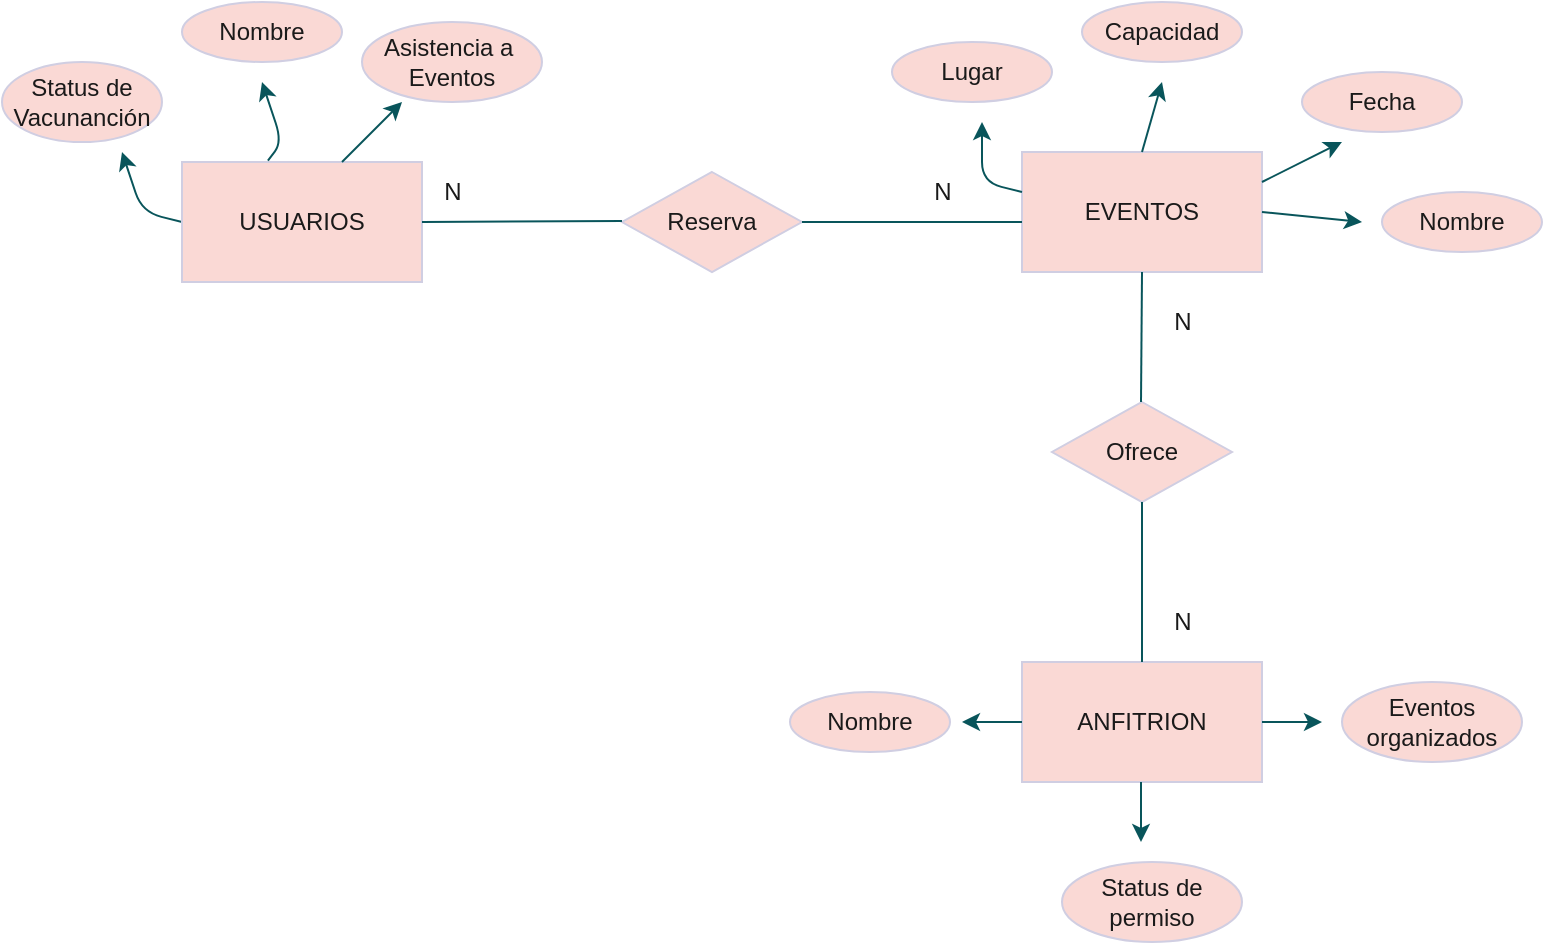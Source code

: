 <mxfile version="14.9.6" type="github"><diagram id="a-X4B3Ge8Mj13NPdFoe5" name="Page-1"><mxGraphModel dx="801" dy="468" grid="1" gridSize="10" guides="1" tooltips="1" connect="1" arrows="1" fold="1" page="1" pageScale="1" pageWidth="827" pageHeight="1169" math="0" shadow="0"><root><mxCell id="0"/><mxCell id="1" parent="0"/><mxCell id="44FixaVCLmeFZD95B5yS-1" value="EVENTOS" style="rounded=0;whiteSpace=wrap;html=1;fillColor=#FAD9D5;strokeColor=#D0CEE2;fontColor=#1A1A1A;" vertex="1" parent="1"><mxGeometry x="530" y="105" width="120" height="60" as="geometry"/></mxCell><mxCell id="44FixaVCLmeFZD95B5yS-3" value="ANFITRION" style="rounded=0;whiteSpace=wrap;html=1;fillColor=#FAD9D5;strokeColor=#D0CEE2;fontColor=#1A1A1A;" vertex="1" parent="1"><mxGeometry x="530" y="360" width="120" height="60" as="geometry"/></mxCell><mxCell id="44FixaVCLmeFZD95B5yS-6" value="Nombre&lt;br&gt;" style="ellipse;whiteSpace=wrap;html=1;fillColor=#FAD9D5;strokeColor=#D0CEE2;fontColor=#1A1A1A;" vertex="1" parent="1"><mxGeometry x="710" y="125" width="80" height="30" as="geometry"/></mxCell><mxCell id="44FixaVCLmeFZD95B5yS-7" value="Fecha" style="ellipse;whiteSpace=wrap;html=1;fillColor=#FAD9D5;strokeColor=#D0CEE2;fontColor=#1A1A1A;" vertex="1" parent="1"><mxGeometry x="670" y="65" width="80" height="30" as="geometry"/></mxCell><mxCell id="44FixaVCLmeFZD95B5yS-8" value="Capacidad" style="ellipse;whiteSpace=wrap;html=1;fillColor=#FAD9D5;strokeColor=#D0CEE2;fontColor=#1A1A1A;" vertex="1" parent="1"><mxGeometry x="560" y="30" width="80" height="30" as="geometry"/></mxCell><mxCell id="44FixaVCLmeFZD95B5yS-9" value="" style="endArrow=classic;html=1;exitX=0;exitY=0.5;exitDx=0;exitDy=0;strokeColor=#09555B;fontColor=#1A1A1A;" edge="1" parent="1" source="44FixaVCLmeFZD95B5yS-2"><mxGeometry width="50" height="50" relative="1" as="geometry"><mxPoint x="100" y="145" as="sourcePoint"/><mxPoint x="80" y="105" as="targetPoint"/><Array as="points"><mxPoint x="90" y="135"/></Array></mxGeometry></mxCell><mxCell id="44FixaVCLmeFZD95B5yS-12" value="Reserva" style="rhombus;whiteSpace=wrap;html=1;fillColor=#FAD9D5;strokeColor=#D0CEE2;fontColor=#1A1A1A;" vertex="1" parent="1"><mxGeometry x="330" y="115" width="90" height="50" as="geometry"/></mxCell><mxCell id="44FixaVCLmeFZD95B5yS-13" value="Ofrece" style="rhombus;whiteSpace=wrap;html=1;fillColor=#FAD9D5;strokeColor=#D0CEE2;fontColor=#1A1A1A;" vertex="1" parent="1"><mxGeometry x="545" y="230" width="90" height="50" as="geometry"/></mxCell><mxCell id="44FixaVCLmeFZD95B5yS-14" value="" style="endArrow=classic;html=1;exitX=0.5;exitY=0;exitDx=0;exitDy=0;strokeColor=#09555B;fontColor=#1A1A1A;" edge="1" parent="1" source="44FixaVCLmeFZD95B5yS-1"><mxGeometry width="50" height="50" relative="1" as="geometry"><mxPoint x="590" y="100" as="sourcePoint"/><mxPoint x="600" y="70" as="targetPoint"/></mxGeometry></mxCell><mxCell id="44FixaVCLmeFZD95B5yS-15" value="Nombre&lt;br&gt;" style="ellipse;whiteSpace=wrap;html=1;fillColor=#FAD9D5;strokeColor=#D0CEE2;fontColor=#1A1A1A;" vertex="1" parent="1"><mxGeometry x="110" y="30" width="80" height="30" as="geometry"/></mxCell><mxCell id="44FixaVCLmeFZD95B5yS-16" value="Status de Vacunanción" style="ellipse;whiteSpace=wrap;html=1;fillColor=#FAD9D5;strokeColor=#D0CEE2;fontColor=#1A1A1A;" vertex="1" parent="1"><mxGeometry x="20" y="60" width="80" height="40" as="geometry"/></mxCell><mxCell id="44FixaVCLmeFZD95B5yS-19" value="" style="endArrow=classic;html=1;exitX=1;exitY=0.25;exitDx=0;exitDy=0;strokeColor=#09555B;fontColor=#1A1A1A;" edge="1" parent="1" source="44FixaVCLmeFZD95B5yS-1"><mxGeometry width="50" height="50" relative="1" as="geometry"><mxPoint x="660" y="130" as="sourcePoint"/><mxPoint x="690" y="100" as="targetPoint"/></mxGeometry></mxCell><mxCell id="44FixaVCLmeFZD95B5yS-20" value="Asistencia a&amp;nbsp;&lt;br&gt;Eventos" style="ellipse;whiteSpace=wrap;html=1;fillColor=#FAD9D5;strokeColor=#D0CEE2;fontColor=#1A1A1A;" vertex="1" parent="1"><mxGeometry x="200" y="40" width="90" height="40" as="geometry"/></mxCell><mxCell id="44FixaVCLmeFZD95B5yS-21" value="" style="endArrow=classic;html=1;exitX=1;exitY=0.5;exitDx=0;exitDy=0;strokeColor=#09555B;fontColor=#1A1A1A;" edge="1" parent="1" source="44FixaVCLmeFZD95B5yS-1"><mxGeometry width="50" height="50" relative="1" as="geometry"><mxPoint x="660" y="140" as="sourcePoint"/><mxPoint x="700" y="140" as="targetPoint"/></mxGeometry></mxCell><mxCell id="44FixaVCLmeFZD95B5yS-2" value="USUARIOS" style="rounded=0;whiteSpace=wrap;html=1;fillColor=#FAD9D5;strokeColor=#D0CEE2;fontColor=#1A1A1A;" vertex="1" parent="1"><mxGeometry x="110" y="110" width="120" height="60" as="geometry"/></mxCell><mxCell id="44FixaVCLmeFZD95B5yS-24" value="" style="endArrow=classic;html=1;exitX=0.358;exitY=-0.011;exitDx=0;exitDy=0;exitPerimeter=0;strokeColor=#09555B;fontColor=#1A1A1A;" edge="1" parent="1" source="44FixaVCLmeFZD95B5yS-2"><mxGeometry width="50" height="50" relative="1" as="geometry"><mxPoint x="170" y="110" as="sourcePoint"/><mxPoint x="150" y="70" as="targetPoint"/><Array as="points"><mxPoint x="160" y="100"/></Array></mxGeometry></mxCell><mxCell id="44FixaVCLmeFZD95B5yS-27" value="" style="endArrow=classic;html=1;strokeColor=#09555B;fontColor=#1A1A1A;" edge="1" parent="1"><mxGeometry width="50" height="50" relative="1" as="geometry"><mxPoint x="190" y="110" as="sourcePoint"/><mxPoint x="220" y="80" as="targetPoint"/></mxGeometry></mxCell><mxCell id="44FixaVCLmeFZD95B5yS-29" value="Lugar" style="ellipse;whiteSpace=wrap;html=1;fillColor=#FAD9D5;strokeColor=#D0CEE2;fontColor=#1A1A1A;" vertex="1" parent="1"><mxGeometry x="465" y="50" width="80" height="30" as="geometry"/></mxCell><mxCell id="44FixaVCLmeFZD95B5yS-30" value="" style="endArrow=classic;html=1;exitX=0;exitY=0.5;exitDx=0;exitDy=0;strokeColor=#09555B;fontColor=#1A1A1A;" edge="1" parent="1"><mxGeometry width="50" height="50" relative="1" as="geometry"><mxPoint x="530" y="125" as="sourcePoint"/><mxPoint x="510" y="90" as="targetPoint"/><Array as="points"><mxPoint x="510" y="120"/></Array></mxGeometry></mxCell><mxCell id="44FixaVCLmeFZD95B5yS-31" value="" style="endArrow=none;html=1;exitX=1;exitY=0.5;exitDx=0;exitDy=0;strokeColor=#09555B;fontColor=#1A1A1A;" edge="1" parent="1" source="44FixaVCLmeFZD95B5yS-2"><mxGeometry width="50" height="50" relative="1" as="geometry"><mxPoint x="260" y="139.5" as="sourcePoint"/><mxPoint x="330" y="139.5" as="targetPoint"/></mxGeometry></mxCell><mxCell id="44FixaVCLmeFZD95B5yS-32" value="" style="endArrow=none;html=1;exitX=1;exitY=0.5;exitDx=0;exitDy=0;entryX=0;entryY=0.583;entryDx=0;entryDy=0;entryPerimeter=0;strokeColor=#09555B;fontColor=#1A1A1A;" edge="1" parent="1" target="44FixaVCLmeFZD95B5yS-1"><mxGeometry width="50" height="50" relative="1" as="geometry"><mxPoint x="420" y="140" as="sourcePoint"/><mxPoint x="520" y="139.5" as="targetPoint"/></mxGeometry></mxCell><mxCell id="44FixaVCLmeFZD95B5yS-33" value="" style="endArrow=none;html=1;entryX=0.5;entryY=1;entryDx=0;entryDy=0;strokeColor=#09555B;fontColor=#1A1A1A;" edge="1" parent="1" target="44FixaVCLmeFZD95B5yS-1"><mxGeometry width="50" height="50" relative="1" as="geometry"><mxPoint x="589.5" y="230" as="sourcePoint"/><mxPoint x="590" y="170" as="targetPoint"/></mxGeometry></mxCell><mxCell id="44FixaVCLmeFZD95B5yS-34" value="" style="endArrow=none;html=1;entryX=0.5;entryY=1;entryDx=0;entryDy=0;exitX=0.5;exitY=0;exitDx=0;exitDy=0;strokeColor=#09555B;fontColor=#1A1A1A;" edge="1" parent="1" source="44FixaVCLmeFZD95B5yS-3"><mxGeometry width="50" height="50" relative="1" as="geometry"><mxPoint x="589.5" y="345" as="sourcePoint"/><mxPoint x="590" y="280" as="targetPoint"/></mxGeometry></mxCell><mxCell id="44FixaVCLmeFZD95B5yS-35" value="N" style="text;html=1;resizable=0;autosize=1;align=center;verticalAlign=middle;points=[];fillColor=none;strokeColor=none;rounded=0;fontColor=#1A1A1A;" vertex="1" parent="1"><mxGeometry x="235" y="115" width="20" height="20" as="geometry"/></mxCell><mxCell id="44FixaVCLmeFZD95B5yS-36" value="N" style="text;html=1;resizable=0;autosize=1;align=center;verticalAlign=middle;points=[];fillColor=none;strokeColor=none;rounded=0;fontColor=#1A1A1A;" vertex="1" parent="1"><mxGeometry x="480" y="115" width="20" height="20" as="geometry"/></mxCell><mxCell id="44FixaVCLmeFZD95B5yS-37" value="N" style="text;html=1;resizable=0;autosize=1;align=center;verticalAlign=middle;points=[];fillColor=none;strokeColor=none;rounded=0;fontColor=#1A1A1A;" vertex="1" parent="1"><mxGeometry x="600" y="330" width="20" height="20" as="geometry"/></mxCell><mxCell id="44FixaVCLmeFZD95B5yS-38" value="N" style="text;html=1;resizable=0;autosize=1;align=center;verticalAlign=middle;points=[];fillColor=none;strokeColor=none;rounded=0;fontColor=#1A1A1A;" vertex="1" parent="1"><mxGeometry x="600" y="180" width="20" height="20" as="geometry"/></mxCell><mxCell id="44FixaVCLmeFZD95B5yS-39" value="Nombre&lt;br&gt;" style="ellipse;whiteSpace=wrap;html=1;fillColor=#FAD9D5;strokeColor=#D0CEE2;fontColor=#1A1A1A;" vertex="1" parent="1"><mxGeometry x="414" y="375" width="80" height="30" as="geometry"/></mxCell><mxCell id="44FixaVCLmeFZD95B5yS-40" value="Status de permiso" style="ellipse;whiteSpace=wrap;html=1;fillColor=#FAD9D5;strokeColor=#D0CEE2;fontColor=#1A1A1A;" vertex="1" parent="1"><mxGeometry x="550" y="460" width="90" height="40" as="geometry"/></mxCell><mxCell id="44FixaVCLmeFZD95B5yS-41" value="" style="endArrow=classic;html=1;fontColor=#1A1A1A;strokeColor=#09555B;" edge="1" parent="1"><mxGeometry width="50" height="50" relative="1" as="geometry"><mxPoint x="530" y="390" as="sourcePoint"/><mxPoint x="500" y="390" as="targetPoint"/></mxGeometry></mxCell><mxCell id="44FixaVCLmeFZD95B5yS-42" value="" style="endArrow=classic;html=1;fontColor=#1A1A1A;strokeColor=#09555B;" edge="1" parent="1"><mxGeometry width="50" height="50" relative="1" as="geometry"><mxPoint x="589.5" y="420" as="sourcePoint"/><mxPoint x="589.5" y="450" as="targetPoint"/></mxGeometry></mxCell><mxCell id="44FixaVCLmeFZD95B5yS-43" value="Eventos organizados" style="ellipse;whiteSpace=wrap;html=1;fillColor=#FAD9D5;strokeColor=#D0CEE2;fontColor=#1A1A1A;" vertex="1" parent="1"><mxGeometry x="690" y="370" width="90" height="40" as="geometry"/></mxCell><mxCell id="44FixaVCLmeFZD95B5yS-44" value="" style="endArrow=classic;html=1;strokeColor=#09555B;fontColor=#1A1A1A;" edge="1" parent="1"><mxGeometry width="50" height="50" relative="1" as="geometry"><mxPoint x="650" y="390" as="sourcePoint"/><mxPoint x="680" y="390" as="targetPoint"/><Array as="points"/></mxGeometry></mxCell></root></mxGraphModel></diagram></mxfile>